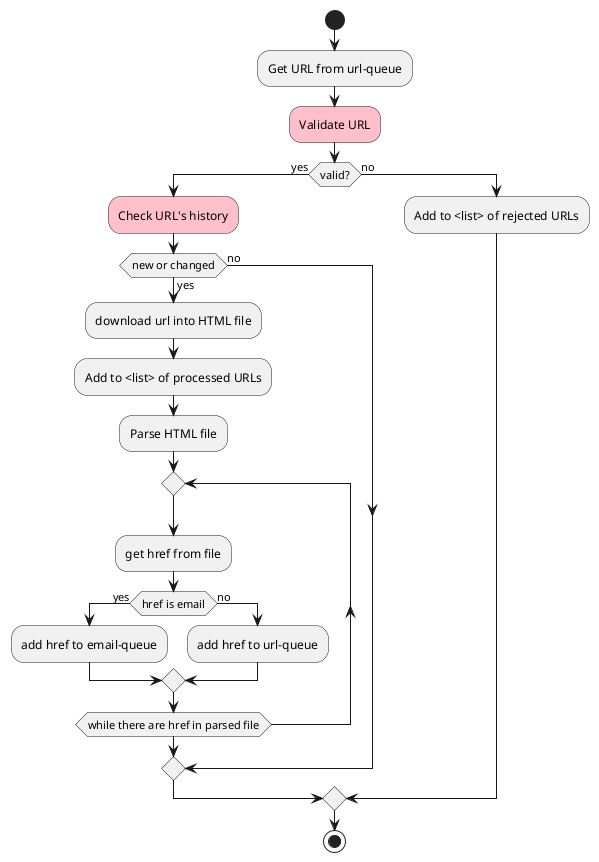 @startuml
start

:Get URL from url-queue;
#pink:Validate URL;
if (valid?) then (yes)
    #pink:Check URL's history;
    if (new or changed) then (yes)
      :download url into HTML file;
      ':compute hash of file;
      :Add to <list> of processed URLs;
      :Parse HTML file;
      repeat
        :get href from file;
        if (href is email) then (yes)
          :add href to email-queue;
        else (no)
          :add href to url-queue;
        endif
      repeat while (while there are href in parsed file)
    else (no)
    endif
else (no)
 :Add to <list> of rejected URLs;
endif
stop
@enduml
